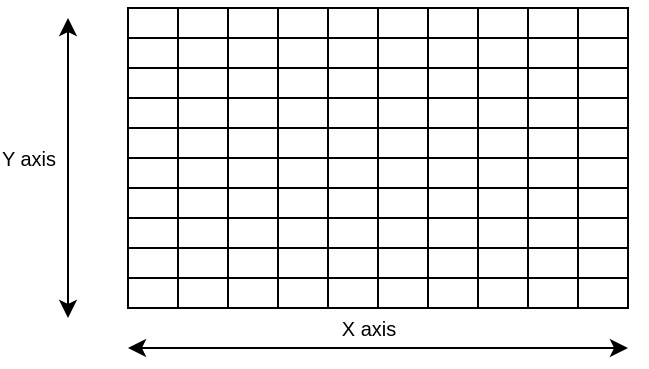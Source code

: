 <mxfile version="21.6.1" type="device">
  <diagram name="Página-1" id="SKQRO-EnRAf3LMEz_fkR">
    <mxGraphModel dx="654" dy="401" grid="1" gridSize="10" guides="1" tooltips="1" connect="1" arrows="1" fold="1" page="1" pageScale="1" pageWidth="827" pageHeight="1169" math="0" shadow="0">
      <root>
        <mxCell id="0" />
        <mxCell id="1" parent="0" />
        <mxCell id="uWtEvoABwypYLbfiV7SP-3" value="" style="rounded=0;whiteSpace=wrap;html=1;" vertex="1" parent="1">
          <mxGeometry x="160" y="220" width="250" height="150" as="geometry" />
        </mxCell>
        <mxCell id="uWtEvoABwypYLbfiV7SP-4" value="" style="rounded=0;whiteSpace=wrap;html=1;" vertex="1" parent="1">
          <mxGeometry x="160" y="220" width="25" height="15" as="geometry" />
        </mxCell>
        <mxCell id="uWtEvoABwypYLbfiV7SP-5" value="" style="rounded=0;whiteSpace=wrap;html=1;" vertex="1" parent="1">
          <mxGeometry x="160" y="235" width="25" height="15" as="geometry" />
        </mxCell>
        <mxCell id="uWtEvoABwypYLbfiV7SP-6" value="" style="rounded=0;whiteSpace=wrap;html=1;" vertex="1" parent="1">
          <mxGeometry x="160" y="250" width="25" height="15" as="geometry" />
        </mxCell>
        <mxCell id="uWtEvoABwypYLbfiV7SP-7" value="" style="rounded=0;whiteSpace=wrap;html=1;" vertex="1" parent="1">
          <mxGeometry x="160" y="265" width="25" height="15" as="geometry" />
        </mxCell>
        <mxCell id="uWtEvoABwypYLbfiV7SP-8" value="" style="rounded=0;whiteSpace=wrap;html=1;" vertex="1" parent="1">
          <mxGeometry x="160" y="280" width="25" height="15" as="geometry" />
        </mxCell>
        <mxCell id="uWtEvoABwypYLbfiV7SP-9" value="" style="rounded=0;whiteSpace=wrap;html=1;" vertex="1" parent="1">
          <mxGeometry x="160" y="295" width="25" height="15" as="geometry" />
        </mxCell>
        <mxCell id="uWtEvoABwypYLbfiV7SP-10" value="" style="rounded=0;whiteSpace=wrap;html=1;" vertex="1" parent="1">
          <mxGeometry x="160" y="310" width="25" height="15" as="geometry" />
        </mxCell>
        <mxCell id="uWtEvoABwypYLbfiV7SP-11" value="" style="rounded=0;whiteSpace=wrap;html=1;" vertex="1" parent="1">
          <mxGeometry x="160" y="325" width="25" height="15" as="geometry" />
        </mxCell>
        <mxCell id="uWtEvoABwypYLbfiV7SP-12" value="" style="rounded=0;whiteSpace=wrap;html=1;" vertex="1" parent="1">
          <mxGeometry x="160" y="340" width="25" height="15" as="geometry" />
        </mxCell>
        <mxCell id="uWtEvoABwypYLbfiV7SP-13" value="" style="rounded=0;whiteSpace=wrap;html=1;" vertex="1" parent="1">
          <mxGeometry x="160" y="355" width="25" height="15" as="geometry" />
        </mxCell>
        <mxCell id="uWtEvoABwypYLbfiV7SP-14" value="" style="rounded=0;whiteSpace=wrap;html=1;" vertex="1" parent="1">
          <mxGeometry x="185" y="220" width="25" height="15" as="geometry" />
        </mxCell>
        <mxCell id="uWtEvoABwypYLbfiV7SP-15" value="" style="rounded=0;whiteSpace=wrap;html=1;" vertex="1" parent="1">
          <mxGeometry x="185" y="235" width="25" height="15" as="geometry" />
        </mxCell>
        <mxCell id="uWtEvoABwypYLbfiV7SP-16" value="" style="rounded=0;whiteSpace=wrap;html=1;" vertex="1" parent="1">
          <mxGeometry x="185" y="250" width="25" height="15" as="geometry" />
        </mxCell>
        <mxCell id="uWtEvoABwypYLbfiV7SP-17" value="" style="rounded=0;whiteSpace=wrap;html=1;" vertex="1" parent="1">
          <mxGeometry x="185" y="265" width="25" height="15" as="geometry" />
        </mxCell>
        <mxCell id="uWtEvoABwypYLbfiV7SP-18" value="" style="rounded=0;whiteSpace=wrap;html=1;" vertex="1" parent="1">
          <mxGeometry x="185" y="280" width="25" height="15" as="geometry" />
        </mxCell>
        <mxCell id="uWtEvoABwypYLbfiV7SP-19" value="" style="rounded=0;whiteSpace=wrap;html=1;" vertex="1" parent="1">
          <mxGeometry x="185" y="295" width="25" height="15" as="geometry" />
        </mxCell>
        <mxCell id="uWtEvoABwypYLbfiV7SP-20" value="" style="rounded=0;whiteSpace=wrap;html=1;" vertex="1" parent="1">
          <mxGeometry x="185" y="310" width="25" height="15" as="geometry" />
        </mxCell>
        <mxCell id="uWtEvoABwypYLbfiV7SP-21" value="" style="rounded=0;whiteSpace=wrap;html=1;" vertex="1" parent="1">
          <mxGeometry x="185" y="325" width="25" height="15" as="geometry" />
        </mxCell>
        <mxCell id="uWtEvoABwypYLbfiV7SP-22" value="" style="rounded=0;whiteSpace=wrap;html=1;" vertex="1" parent="1">
          <mxGeometry x="185" y="340" width="25" height="15" as="geometry" />
        </mxCell>
        <mxCell id="uWtEvoABwypYLbfiV7SP-23" value="" style="rounded=0;whiteSpace=wrap;html=1;" vertex="1" parent="1">
          <mxGeometry x="185" y="355" width="25" height="15" as="geometry" />
        </mxCell>
        <mxCell id="uWtEvoABwypYLbfiV7SP-24" value="" style="rounded=0;whiteSpace=wrap;html=1;" vertex="1" parent="1">
          <mxGeometry x="210" y="220" width="25" height="15" as="geometry" />
        </mxCell>
        <mxCell id="uWtEvoABwypYLbfiV7SP-25" value="" style="rounded=0;whiteSpace=wrap;html=1;" vertex="1" parent="1">
          <mxGeometry x="210" y="235" width="25" height="15" as="geometry" />
        </mxCell>
        <mxCell id="uWtEvoABwypYLbfiV7SP-26" value="" style="rounded=0;whiteSpace=wrap;html=1;" vertex="1" parent="1">
          <mxGeometry x="210" y="250" width="25" height="15" as="geometry" />
        </mxCell>
        <mxCell id="uWtEvoABwypYLbfiV7SP-27" value="" style="rounded=0;whiteSpace=wrap;html=1;" vertex="1" parent="1">
          <mxGeometry x="210" y="265" width="25" height="15" as="geometry" />
        </mxCell>
        <mxCell id="uWtEvoABwypYLbfiV7SP-28" value="" style="rounded=0;whiteSpace=wrap;html=1;" vertex="1" parent="1">
          <mxGeometry x="210" y="280" width="25" height="15" as="geometry" />
        </mxCell>
        <mxCell id="uWtEvoABwypYLbfiV7SP-29" value="" style="rounded=0;whiteSpace=wrap;html=1;" vertex="1" parent="1">
          <mxGeometry x="210" y="295" width="25" height="15" as="geometry" />
        </mxCell>
        <mxCell id="uWtEvoABwypYLbfiV7SP-30" value="" style="rounded=0;whiteSpace=wrap;html=1;" vertex="1" parent="1">
          <mxGeometry x="210" y="310" width="25" height="15" as="geometry" />
        </mxCell>
        <mxCell id="uWtEvoABwypYLbfiV7SP-31" value="" style="rounded=0;whiteSpace=wrap;html=1;" vertex="1" parent="1">
          <mxGeometry x="210" y="325" width="25" height="15" as="geometry" />
        </mxCell>
        <mxCell id="uWtEvoABwypYLbfiV7SP-32" value="" style="rounded=0;whiteSpace=wrap;html=1;" vertex="1" parent="1">
          <mxGeometry x="210" y="340" width="25" height="15" as="geometry" />
        </mxCell>
        <mxCell id="uWtEvoABwypYLbfiV7SP-33" value="" style="rounded=0;whiteSpace=wrap;html=1;" vertex="1" parent="1">
          <mxGeometry x="210" y="355" width="25" height="15" as="geometry" />
        </mxCell>
        <mxCell id="uWtEvoABwypYLbfiV7SP-34" value="" style="rounded=0;whiteSpace=wrap;html=1;" vertex="1" parent="1">
          <mxGeometry x="235" y="220" width="25" height="15" as="geometry" />
        </mxCell>
        <mxCell id="uWtEvoABwypYLbfiV7SP-35" value="" style="rounded=0;whiteSpace=wrap;html=1;" vertex="1" parent="1">
          <mxGeometry x="235" y="235" width="25" height="15" as="geometry" />
        </mxCell>
        <mxCell id="uWtEvoABwypYLbfiV7SP-36" value="" style="rounded=0;whiteSpace=wrap;html=1;" vertex="1" parent="1">
          <mxGeometry x="235" y="250" width="25" height="15" as="geometry" />
        </mxCell>
        <mxCell id="uWtEvoABwypYLbfiV7SP-37" value="" style="rounded=0;whiteSpace=wrap;html=1;" vertex="1" parent="1">
          <mxGeometry x="235" y="265" width="25" height="15" as="geometry" />
        </mxCell>
        <mxCell id="uWtEvoABwypYLbfiV7SP-38" value="" style="rounded=0;whiteSpace=wrap;html=1;" vertex="1" parent="1">
          <mxGeometry x="235" y="280" width="25" height="15" as="geometry" />
        </mxCell>
        <mxCell id="uWtEvoABwypYLbfiV7SP-39" value="" style="rounded=0;whiteSpace=wrap;html=1;" vertex="1" parent="1">
          <mxGeometry x="235" y="295" width="25" height="15" as="geometry" />
        </mxCell>
        <mxCell id="uWtEvoABwypYLbfiV7SP-40" value="" style="rounded=0;whiteSpace=wrap;html=1;" vertex="1" parent="1">
          <mxGeometry x="235" y="310" width="25" height="15" as="geometry" />
        </mxCell>
        <mxCell id="uWtEvoABwypYLbfiV7SP-41" value="" style="rounded=0;whiteSpace=wrap;html=1;" vertex="1" parent="1">
          <mxGeometry x="235" y="325" width="25" height="15" as="geometry" />
        </mxCell>
        <mxCell id="uWtEvoABwypYLbfiV7SP-42" value="" style="rounded=0;whiteSpace=wrap;html=1;" vertex="1" parent="1">
          <mxGeometry x="235" y="340" width="25" height="15" as="geometry" />
        </mxCell>
        <mxCell id="uWtEvoABwypYLbfiV7SP-43" value="" style="rounded=0;whiteSpace=wrap;html=1;" vertex="1" parent="1">
          <mxGeometry x="235" y="355" width="25" height="15" as="geometry" />
        </mxCell>
        <mxCell id="uWtEvoABwypYLbfiV7SP-44" value="" style="rounded=0;whiteSpace=wrap;html=1;" vertex="1" parent="1">
          <mxGeometry x="260" y="220" width="25" height="15" as="geometry" />
        </mxCell>
        <mxCell id="uWtEvoABwypYLbfiV7SP-45" value="" style="rounded=0;whiteSpace=wrap;html=1;" vertex="1" parent="1">
          <mxGeometry x="260" y="235" width="25" height="15" as="geometry" />
        </mxCell>
        <mxCell id="uWtEvoABwypYLbfiV7SP-46" value="" style="rounded=0;whiteSpace=wrap;html=1;" vertex="1" parent="1">
          <mxGeometry x="260" y="250" width="25" height="15" as="geometry" />
        </mxCell>
        <mxCell id="uWtEvoABwypYLbfiV7SP-47" value="" style="rounded=0;whiteSpace=wrap;html=1;" vertex="1" parent="1">
          <mxGeometry x="260" y="265" width="25" height="15" as="geometry" />
        </mxCell>
        <mxCell id="uWtEvoABwypYLbfiV7SP-48" value="" style="rounded=0;whiteSpace=wrap;html=1;" vertex="1" parent="1">
          <mxGeometry x="260" y="280" width="25" height="15" as="geometry" />
        </mxCell>
        <mxCell id="uWtEvoABwypYLbfiV7SP-49" value="" style="rounded=0;whiteSpace=wrap;html=1;" vertex="1" parent="1">
          <mxGeometry x="260" y="295" width="25" height="15" as="geometry" />
        </mxCell>
        <mxCell id="uWtEvoABwypYLbfiV7SP-50" value="" style="rounded=0;whiteSpace=wrap;html=1;" vertex="1" parent="1">
          <mxGeometry x="260" y="310" width="25" height="15" as="geometry" />
        </mxCell>
        <mxCell id="uWtEvoABwypYLbfiV7SP-51" value="" style="rounded=0;whiteSpace=wrap;html=1;" vertex="1" parent="1">
          <mxGeometry x="260" y="325" width="25" height="15" as="geometry" />
        </mxCell>
        <mxCell id="uWtEvoABwypYLbfiV7SP-52" value="" style="rounded=0;whiteSpace=wrap;html=1;" vertex="1" parent="1">
          <mxGeometry x="260" y="340" width="25" height="15" as="geometry" />
        </mxCell>
        <mxCell id="uWtEvoABwypYLbfiV7SP-53" value="" style="rounded=0;whiteSpace=wrap;html=1;" vertex="1" parent="1">
          <mxGeometry x="260" y="355" width="25" height="15" as="geometry" />
        </mxCell>
        <mxCell id="uWtEvoABwypYLbfiV7SP-54" value="" style="rounded=0;whiteSpace=wrap;html=1;" vertex="1" parent="1">
          <mxGeometry x="285" y="220" width="25" height="15" as="geometry" />
        </mxCell>
        <mxCell id="uWtEvoABwypYLbfiV7SP-55" value="" style="rounded=0;whiteSpace=wrap;html=1;" vertex="1" parent="1">
          <mxGeometry x="285" y="235" width="25" height="15" as="geometry" />
        </mxCell>
        <mxCell id="uWtEvoABwypYLbfiV7SP-56" value="" style="rounded=0;whiteSpace=wrap;html=1;" vertex="1" parent="1">
          <mxGeometry x="285" y="250" width="25" height="15" as="geometry" />
        </mxCell>
        <mxCell id="uWtEvoABwypYLbfiV7SP-57" value="" style="rounded=0;whiteSpace=wrap;html=1;" vertex="1" parent="1">
          <mxGeometry x="285" y="265" width="25" height="15" as="geometry" />
        </mxCell>
        <mxCell id="uWtEvoABwypYLbfiV7SP-58" value="" style="rounded=0;whiteSpace=wrap;html=1;" vertex="1" parent="1">
          <mxGeometry x="285" y="280" width="25" height="15" as="geometry" />
        </mxCell>
        <mxCell id="uWtEvoABwypYLbfiV7SP-59" value="" style="rounded=0;whiteSpace=wrap;html=1;" vertex="1" parent="1">
          <mxGeometry x="285" y="295" width="25" height="15" as="geometry" />
        </mxCell>
        <mxCell id="uWtEvoABwypYLbfiV7SP-60" value="" style="rounded=0;whiteSpace=wrap;html=1;" vertex="1" parent="1">
          <mxGeometry x="285" y="310" width="25" height="15" as="geometry" />
        </mxCell>
        <mxCell id="uWtEvoABwypYLbfiV7SP-61" value="" style="rounded=0;whiteSpace=wrap;html=1;" vertex="1" parent="1">
          <mxGeometry x="285" y="325" width="25" height="15" as="geometry" />
        </mxCell>
        <mxCell id="uWtEvoABwypYLbfiV7SP-62" value="" style="rounded=0;whiteSpace=wrap;html=1;" vertex="1" parent="1">
          <mxGeometry x="285" y="340" width="25" height="15" as="geometry" />
        </mxCell>
        <mxCell id="uWtEvoABwypYLbfiV7SP-63" value="" style="rounded=0;whiteSpace=wrap;html=1;" vertex="1" parent="1">
          <mxGeometry x="285" y="355" width="25" height="15" as="geometry" />
        </mxCell>
        <mxCell id="uWtEvoABwypYLbfiV7SP-64" value="" style="rounded=0;whiteSpace=wrap;html=1;" vertex="1" parent="1">
          <mxGeometry x="310" y="220" width="25" height="15" as="geometry" />
        </mxCell>
        <mxCell id="uWtEvoABwypYLbfiV7SP-65" value="" style="rounded=0;whiteSpace=wrap;html=1;" vertex="1" parent="1">
          <mxGeometry x="310" y="235" width="25" height="15" as="geometry" />
        </mxCell>
        <mxCell id="uWtEvoABwypYLbfiV7SP-66" value="" style="rounded=0;whiteSpace=wrap;html=1;" vertex="1" parent="1">
          <mxGeometry x="310" y="250" width="25" height="15" as="geometry" />
        </mxCell>
        <mxCell id="uWtEvoABwypYLbfiV7SP-67" value="" style="rounded=0;whiteSpace=wrap;html=1;" vertex="1" parent="1">
          <mxGeometry x="310" y="265" width="25" height="15" as="geometry" />
        </mxCell>
        <mxCell id="uWtEvoABwypYLbfiV7SP-68" value="" style="rounded=0;whiteSpace=wrap;html=1;" vertex="1" parent="1">
          <mxGeometry x="310" y="280" width="25" height="15" as="geometry" />
        </mxCell>
        <mxCell id="uWtEvoABwypYLbfiV7SP-69" value="" style="rounded=0;whiteSpace=wrap;html=1;" vertex="1" parent="1">
          <mxGeometry x="310" y="295" width="25" height="15" as="geometry" />
        </mxCell>
        <mxCell id="uWtEvoABwypYLbfiV7SP-70" value="" style="rounded=0;whiteSpace=wrap;html=1;" vertex="1" parent="1">
          <mxGeometry x="310" y="310" width="25" height="15" as="geometry" />
        </mxCell>
        <mxCell id="uWtEvoABwypYLbfiV7SP-71" value="" style="rounded=0;whiteSpace=wrap;html=1;" vertex="1" parent="1">
          <mxGeometry x="310" y="325" width="25" height="15" as="geometry" />
        </mxCell>
        <mxCell id="uWtEvoABwypYLbfiV7SP-72" value="" style="rounded=0;whiteSpace=wrap;html=1;" vertex="1" parent="1">
          <mxGeometry x="310" y="340" width="25" height="15" as="geometry" />
        </mxCell>
        <mxCell id="uWtEvoABwypYLbfiV7SP-73" value="" style="rounded=0;whiteSpace=wrap;html=1;" vertex="1" parent="1">
          <mxGeometry x="310" y="355" width="25" height="15" as="geometry" />
        </mxCell>
        <mxCell id="uWtEvoABwypYLbfiV7SP-74" value="" style="rounded=0;whiteSpace=wrap;html=1;" vertex="1" parent="1">
          <mxGeometry x="335" y="220" width="25" height="15" as="geometry" />
        </mxCell>
        <mxCell id="uWtEvoABwypYLbfiV7SP-75" value="" style="rounded=0;whiteSpace=wrap;html=1;" vertex="1" parent="1">
          <mxGeometry x="335" y="235" width="25" height="15" as="geometry" />
        </mxCell>
        <mxCell id="uWtEvoABwypYLbfiV7SP-76" value="" style="rounded=0;whiteSpace=wrap;html=1;" vertex="1" parent="1">
          <mxGeometry x="335" y="250" width="25" height="15" as="geometry" />
        </mxCell>
        <mxCell id="uWtEvoABwypYLbfiV7SP-77" value="" style="rounded=0;whiteSpace=wrap;html=1;" vertex="1" parent="1">
          <mxGeometry x="335" y="265" width="25" height="15" as="geometry" />
        </mxCell>
        <mxCell id="uWtEvoABwypYLbfiV7SP-78" value="" style="rounded=0;whiteSpace=wrap;html=1;" vertex="1" parent="1">
          <mxGeometry x="335" y="280" width="25" height="15" as="geometry" />
        </mxCell>
        <mxCell id="uWtEvoABwypYLbfiV7SP-79" value="" style="rounded=0;whiteSpace=wrap;html=1;" vertex="1" parent="1">
          <mxGeometry x="335" y="295" width="25" height="15" as="geometry" />
        </mxCell>
        <mxCell id="uWtEvoABwypYLbfiV7SP-80" value="" style="rounded=0;whiteSpace=wrap;html=1;" vertex="1" parent="1">
          <mxGeometry x="335" y="310" width="25" height="15" as="geometry" />
        </mxCell>
        <mxCell id="uWtEvoABwypYLbfiV7SP-81" value="" style="rounded=0;whiteSpace=wrap;html=1;" vertex="1" parent="1">
          <mxGeometry x="335" y="325" width="25" height="15" as="geometry" />
        </mxCell>
        <mxCell id="uWtEvoABwypYLbfiV7SP-82" value="" style="rounded=0;whiteSpace=wrap;html=1;" vertex="1" parent="1">
          <mxGeometry x="335" y="340" width="25" height="15" as="geometry" />
        </mxCell>
        <mxCell id="uWtEvoABwypYLbfiV7SP-83" value="" style="rounded=0;whiteSpace=wrap;html=1;" vertex="1" parent="1">
          <mxGeometry x="335" y="355" width="25" height="15" as="geometry" />
        </mxCell>
        <mxCell id="uWtEvoABwypYLbfiV7SP-84" value="" style="rounded=0;whiteSpace=wrap;html=1;" vertex="1" parent="1">
          <mxGeometry x="360" y="220" width="25" height="15" as="geometry" />
        </mxCell>
        <mxCell id="uWtEvoABwypYLbfiV7SP-85" value="" style="rounded=0;whiteSpace=wrap;html=1;" vertex="1" parent="1">
          <mxGeometry x="360" y="235" width="25" height="15" as="geometry" />
        </mxCell>
        <mxCell id="uWtEvoABwypYLbfiV7SP-86" value="" style="rounded=0;whiteSpace=wrap;html=1;" vertex="1" parent="1">
          <mxGeometry x="360" y="250" width="25" height="15" as="geometry" />
        </mxCell>
        <mxCell id="uWtEvoABwypYLbfiV7SP-87" value="" style="rounded=0;whiteSpace=wrap;html=1;" vertex="1" parent="1">
          <mxGeometry x="360" y="265" width="25" height="15" as="geometry" />
        </mxCell>
        <mxCell id="uWtEvoABwypYLbfiV7SP-88" value="" style="rounded=0;whiteSpace=wrap;html=1;" vertex="1" parent="1">
          <mxGeometry x="360" y="280" width="25" height="15" as="geometry" />
        </mxCell>
        <mxCell id="uWtEvoABwypYLbfiV7SP-89" value="" style="rounded=0;whiteSpace=wrap;html=1;" vertex="1" parent="1">
          <mxGeometry x="360" y="295" width="25" height="15" as="geometry" />
        </mxCell>
        <mxCell id="uWtEvoABwypYLbfiV7SP-90" value="" style="rounded=0;whiteSpace=wrap;html=1;" vertex="1" parent="1">
          <mxGeometry x="360" y="310" width="25" height="15" as="geometry" />
        </mxCell>
        <mxCell id="uWtEvoABwypYLbfiV7SP-91" value="" style="rounded=0;whiteSpace=wrap;html=1;" vertex="1" parent="1">
          <mxGeometry x="360" y="325" width="25" height="15" as="geometry" />
        </mxCell>
        <mxCell id="uWtEvoABwypYLbfiV7SP-92" value="" style="rounded=0;whiteSpace=wrap;html=1;" vertex="1" parent="1">
          <mxGeometry x="360" y="340" width="25" height="15" as="geometry" />
        </mxCell>
        <mxCell id="uWtEvoABwypYLbfiV7SP-93" value="" style="rounded=0;whiteSpace=wrap;html=1;" vertex="1" parent="1">
          <mxGeometry x="360" y="355" width="25" height="15" as="geometry" />
        </mxCell>
        <mxCell id="uWtEvoABwypYLbfiV7SP-94" value="" style="rounded=0;whiteSpace=wrap;html=1;" vertex="1" parent="1">
          <mxGeometry x="385" y="220" width="25" height="15" as="geometry" />
        </mxCell>
        <mxCell id="uWtEvoABwypYLbfiV7SP-95" value="" style="rounded=0;whiteSpace=wrap;html=1;" vertex="1" parent="1">
          <mxGeometry x="385" y="235" width="25" height="15" as="geometry" />
        </mxCell>
        <mxCell id="uWtEvoABwypYLbfiV7SP-96" value="" style="rounded=0;whiteSpace=wrap;html=1;" vertex="1" parent="1">
          <mxGeometry x="385" y="250" width="25" height="15" as="geometry" />
        </mxCell>
        <mxCell id="uWtEvoABwypYLbfiV7SP-97" value="" style="rounded=0;whiteSpace=wrap;html=1;" vertex="1" parent="1">
          <mxGeometry x="385" y="265" width="25" height="15" as="geometry" />
        </mxCell>
        <mxCell id="uWtEvoABwypYLbfiV7SP-98" value="" style="rounded=0;whiteSpace=wrap;html=1;" vertex="1" parent="1">
          <mxGeometry x="385" y="280" width="25" height="15" as="geometry" />
        </mxCell>
        <mxCell id="uWtEvoABwypYLbfiV7SP-99" value="" style="rounded=0;whiteSpace=wrap;html=1;" vertex="1" parent="1">
          <mxGeometry x="385" y="295" width="25" height="15" as="geometry" />
        </mxCell>
        <mxCell id="uWtEvoABwypYLbfiV7SP-100" value="" style="rounded=0;whiteSpace=wrap;html=1;" vertex="1" parent="1">
          <mxGeometry x="385" y="310" width="25" height="15" as="geometry" />
        </mxCell>
        <mxCell id="uWtEvoABwypYLbfiV7SP-101" value="" style="rounded=0;whiteSpace=wrap;html=1;" vertex="1" parent="1">
          <mxGeometry x="385" y="325" width="25" height="15" as="geometry" />
        </mxCell>
        <mxCell id="uWtEvoABwypYLbfiV7SP-102" value="" style="rounded=0;whiteSpace=wrap;html=1;" vertex="1" parent="1">
          <mxGeometry x="385" y="340" width="25" height="15" as="geometry" />
        </mxCell>
        <mxCell id="uWtEvoABwypYLbfiV7SP-103" value="" style="rounded=0;whiteSpace=wrap;html=1;" vertex="1" parent="1">
          <mxGeometry x="385" y="355" width="25" height="15" as="geometry" />
        </mxCell>
        <mxCell id="uWtEvoABwypYLbfiV7SP-105" value="&lt;font style=&quot;font-size: 10px;&quot;&gt;X axis&lt;/font&gt;" style="endArrow=classic;startArrow=classic;html=1;rounded=0;" edge="1" parent="1">
          <mxGeometry x="-0.04" y="10" width="50" height="50" relative="1" as="geometry">
            <mxPoint x="160" y="390" as="sourcePoint" />
            <mxPoint x="410" y="390" as="targetPoint" />
            <mxPoint as="offset" />
          </mxGeometry>
        </mxCell>
        <mxCell id="uWtEvoABwypYLbfiV7SP-106" value="&lt;font style=&quot;font-size: 10px;&quot;&gt;Y axis&lt;/font&gt;" style="endArrow=classic;startArrow=classic;html=1;rounded=0;" edge="1" parent="1">
          <mxGeometry x="0.067" y="20" width="50" height="50" relative="1" as="geometry">
            <mxPoint x="130" y="375" as="sourcePoint" />
            <mxPoint x="130" y="225" as="targetPoint" />
            <mxPoint as="offset" />
          </mxGeometry>
        </mxCell>
      </root>
    </mxGraphModel>
  </diagram>
</mxfile>
